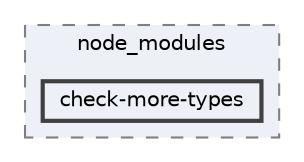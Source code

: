 digraph "C:/Users/arisc/OneDrive/Documents/GitHub/FINAL/EcoEats-Project/node_modules/check-more-types"
{
 // LATEX_PDF_SIZE
  bgcolor="transparent";
  edge [fontname=Helvetica,fontsize=10,labelfontname=Helvetica,labelfontsize=10];
  node [fontname=Helvetica,fontsize=10,shape=box,height=0.2,width=0.4];
  compound=true
  subgraph clusterdir_5091f2b68170d33f954320199e2fed0a {
    graph [ bgcolor="#edf0f7", pencolor="grey50", label="node_modules", fontname=Helvetica,fontsize=10 style="filled,dashed", URL="dir_5091f2b68170d33f954320199e2fed0a.html",tooltip=""]
  dir_7ba88f8e30db35d812d13ac7f9f8f36a [label="check-more-types", fillcolor="#edf0f7", color="grey25", style="filled,bold", URL="dir_7ba88f8e30db35d812d13ac7f9f8f36a.html",tooltip=""];
  }
}
